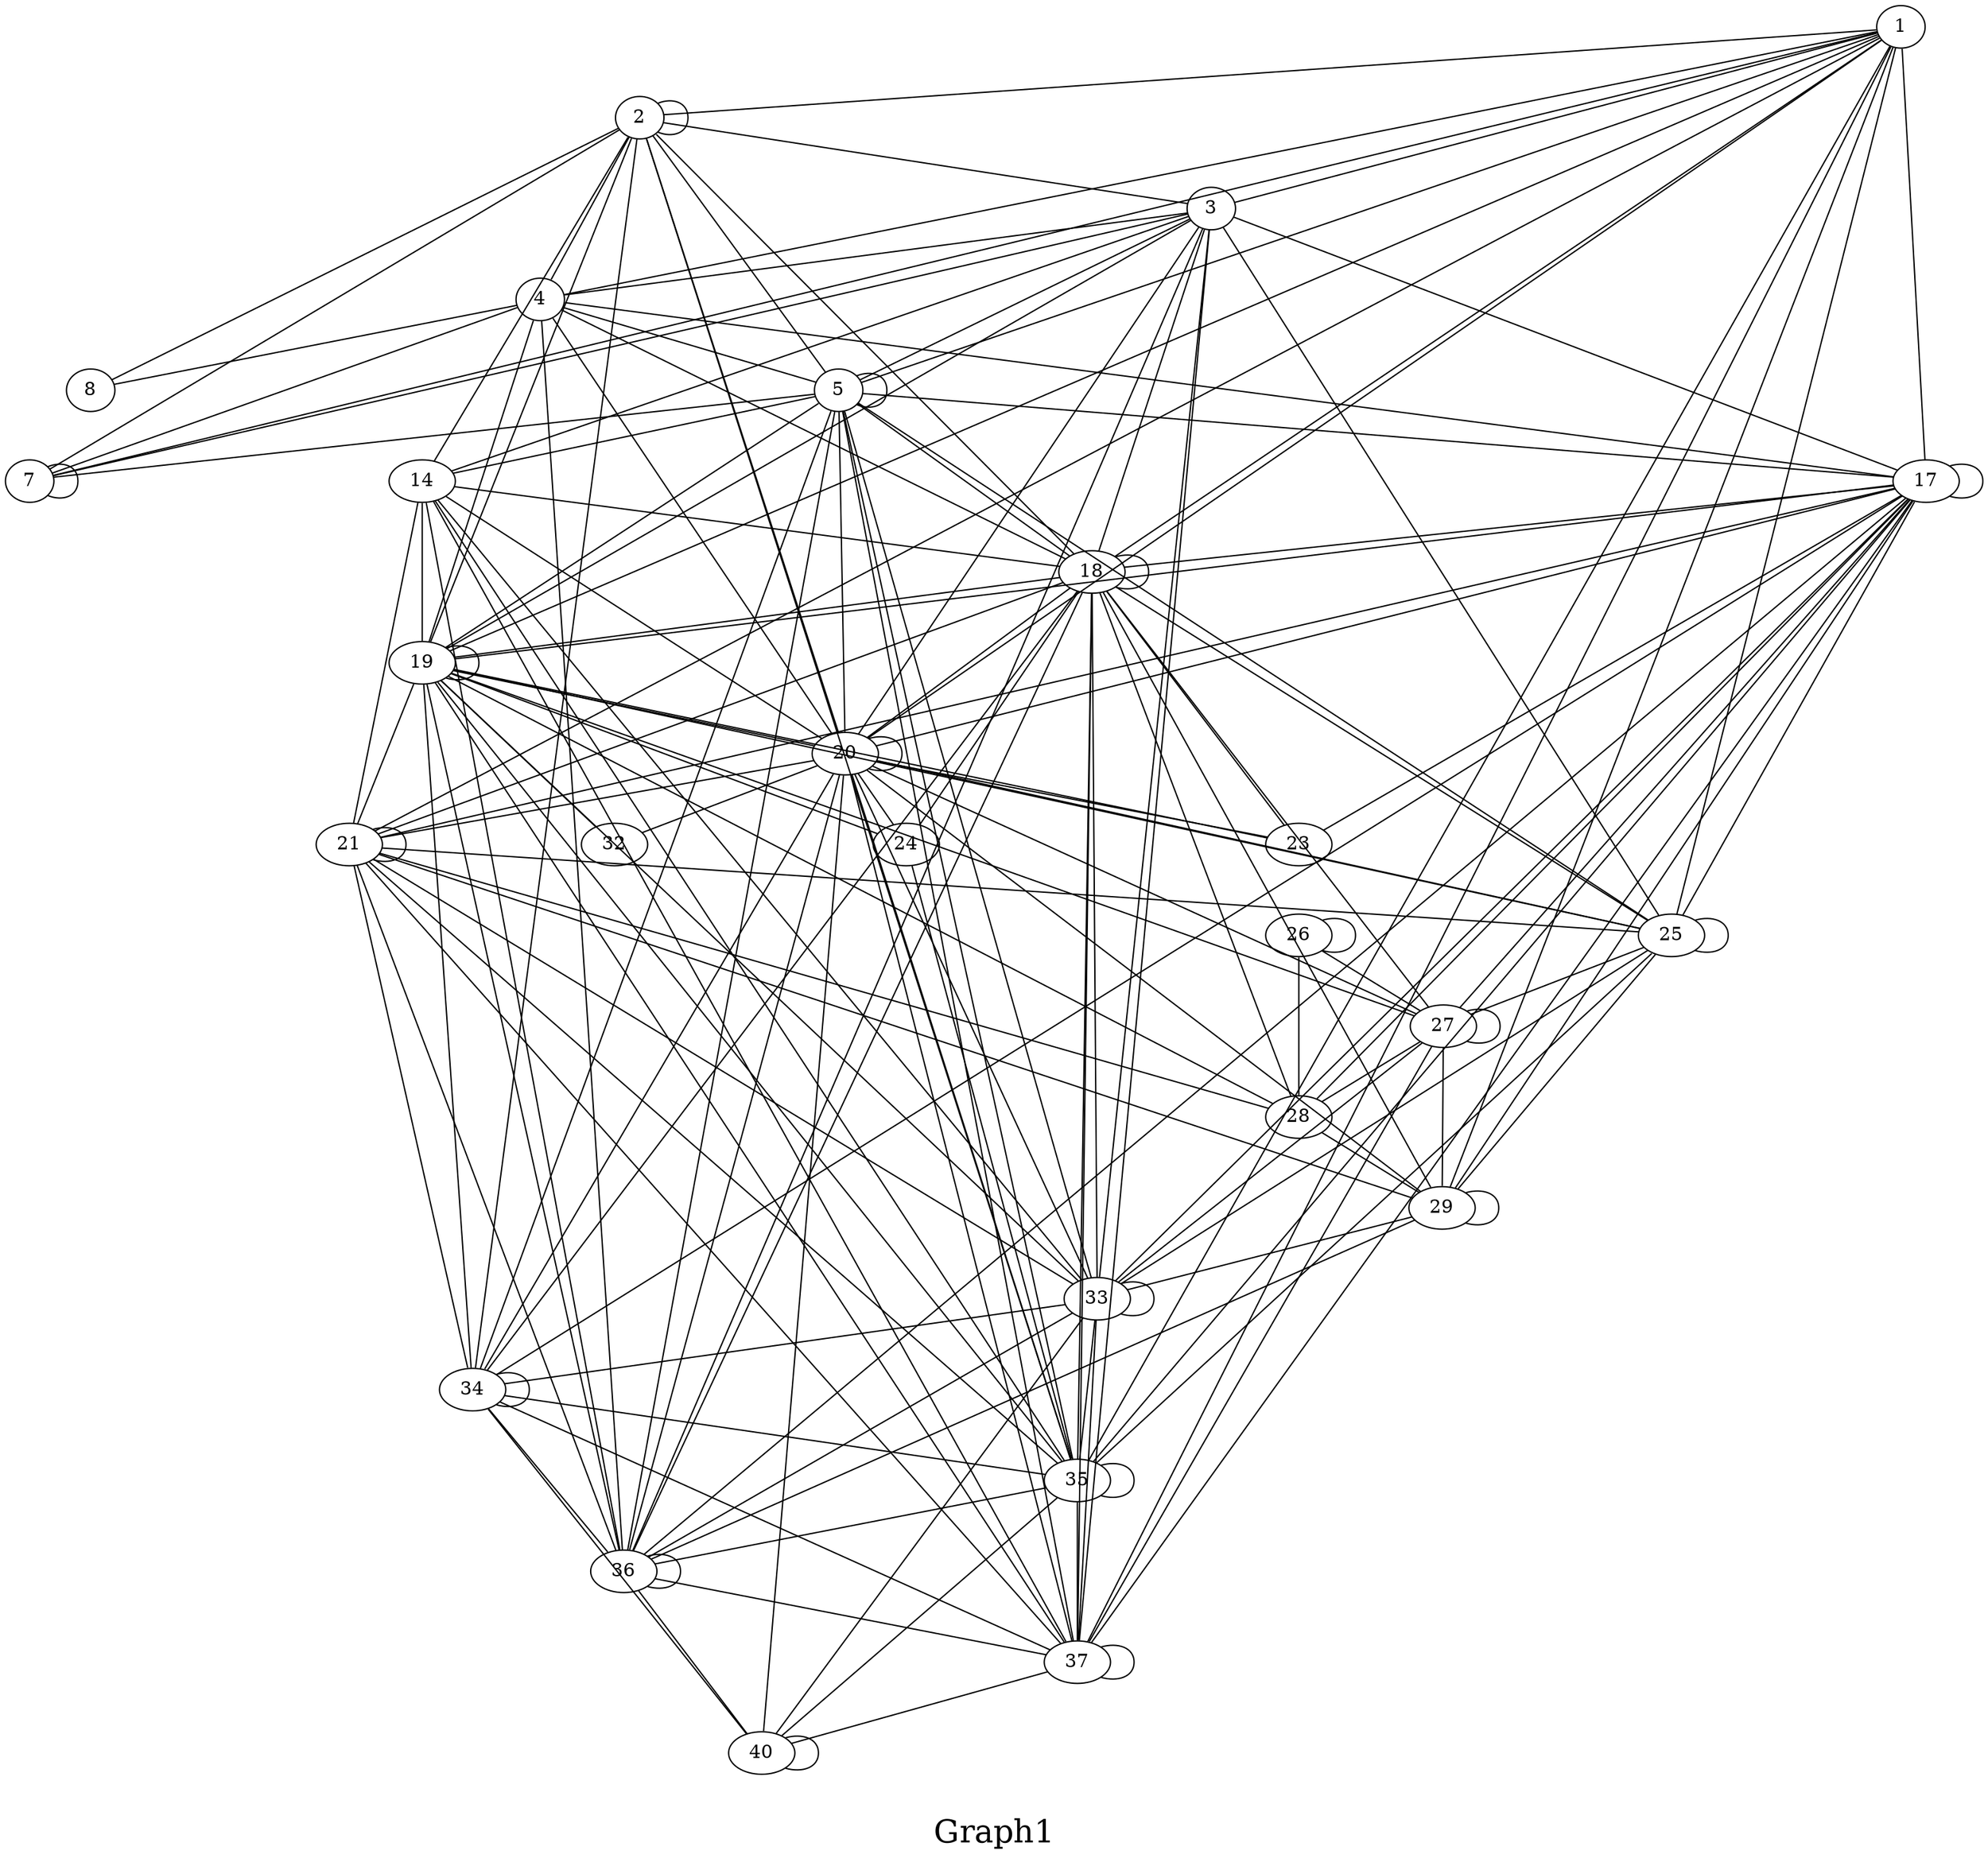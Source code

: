 /*****
Graph1
*****/

graph G {
  graph [splines=false overlap=false]
  node  [shape=ellipse, width=0.3, height=0.3]
  1 ;
  2 ;
  3 ;
  4 ;
  5 ;
  7 ;
  17 ;
  8 ;
  14 ;
  19 ;
  20 ;
  18 ;
  25 ;
  33 ;
  37 ;
  36 ;
  35 ;
  21 ;
  23 ;
  28 ;
  29 ;
  24 ;
  27 ;
  34 ;
  32 ;
  26 ;
  40 ;
  1 -- 2;
  1 -- 3;
  1 -- 4;
  1 -- 5;
  1 -- 7;
  1 -- 17;
  1 -- 18;
  1 -- 19;
  1 -- 20;
  1 -- 21;
  1 -- 25;
  1 -- 29;
  1 -- 35;
  1 -- 37;
  2 -- 2;
  2 -- 3;
  2 -- 4;
  2 -- 5;
  2 -- 7;
  2 -- 8;
  2 -- 14;
  2 -- 18;
  2 -- 19;
  2 -- 20;
  2 -- 34;
  2 -- 35;
  3 -- 4;
  3 -- 5;
  3 -- 7;
  3 -- 14;
  3 -- 17;
  3 -- 18;
  3 -- 19;
  3 -- 20;
  3 -- 25;
  3 -- 33;
  3 -- 36;
  3 -- 37;
  4 -- 5;
  4 -- 7;
  4 -- 8;
  4 -- 17;
  4 -- 18;
  4 -- 19;
  4 -- 20;
  4 -- 36;
  5 -- 5;
  5 -- 7;
  5 -- 14;
  5 -- 17;
  5 -- 18;
  5 -- 19;
  5 -- 20;
  5 -- 25;
  5 -- 33;
  5 -- 34;
  5 -- 35;
  5 -- 36;
  5 -- 37;
  7 -- 7;
  17 -- 17;
  17 -- 18;
  17 -- 19;
  17 -- 20;
  17 -- 21;
  17 -- 23;
  17 -- 25;
  17 -- 27;
  17 -- 28;
  17 -- 29;
  17 -- 33;
  17 -- 34;
  17 -- 35;
  17 -- 36;
  17 -- 37;
  14 -- 18;
  14 -- 19;
  14 -- 20;
  14 -- 21;
  14 -- 33;
  14 -- 35;
  14 -- 36;
  14 -- 37;
  19 -- 19;
  19 -- 20;
  19 -- 21;
  19 -- 23;
  19 -- 24;
  19 -- 25;
  19 -- 27;
  19 -- 28;
  19 -- 32;
  19 -- 33;
  19 -- 34;
  19 -- 35;
  19 -- 36;
  19 -- 37;
  20 -- 20;
  20 -- 21;
  20 -- 23;
  20 -- 24;
  20 -- 25;
  20 -- 27;
  20 -- 29;
  20 -- 32;
  20 -- 33;
  20 -- 34;
  20 -- 35;
  20 -- 36;
  20 -- 37;
  20 -- 40;
  18 -- 18;
  18 -- 19;
  18 -- 20;
  18 -- 21;
  18 -- 23;
  18 -- 24;
  18 -- 25;
  18 -- 27;
  18 -- 28;
  18 -- 29;
  18 -- 33;
  18 -- 34;
  18 -- 35;
  18 -- 36;
  18 -- 37;
  25 -- 25;
  25 -- 27;
  25 -- 29;
  25 -- 33;
  25 -- 35;
  33 -- 33;
  33 -- 34;
  33 -- 35;
  33 -- 36;
  33 -- 37;
  33 -- 40;
  37 -- 37;
  37 -- 40;
  36 -- 36;
  36 -- 37;
  36 -- 40;
  35 -- 35;
  35 -- 36;
  35 -- 37;
  35 -- 40;
  21 -- 21;
  21 -- 25;
  21 -- 28;
  21 -- 29;
  21 -- 33;
  21 -- 34;
  21 -- 35;
  21 -- 36;
  21 -- 37;
  28 -- 29;
  29 -- 29;
  29 -- 33;
  29 -- 36;
  24 -- 35;
  27 -- 27;
  27 -- 28;
  27 -- 29;
  27 -- 33;
  27 -- 37;
  34 -- 34;
  34 -- 35;
  34 -- 36;
  34 -- 37;
  34 -- 40;
  26 -- 26;
  26 -- 27;
  26 -- 28;
  40 -- 40;
  label = "\nGraph1\n";  fontsize=24;
}
